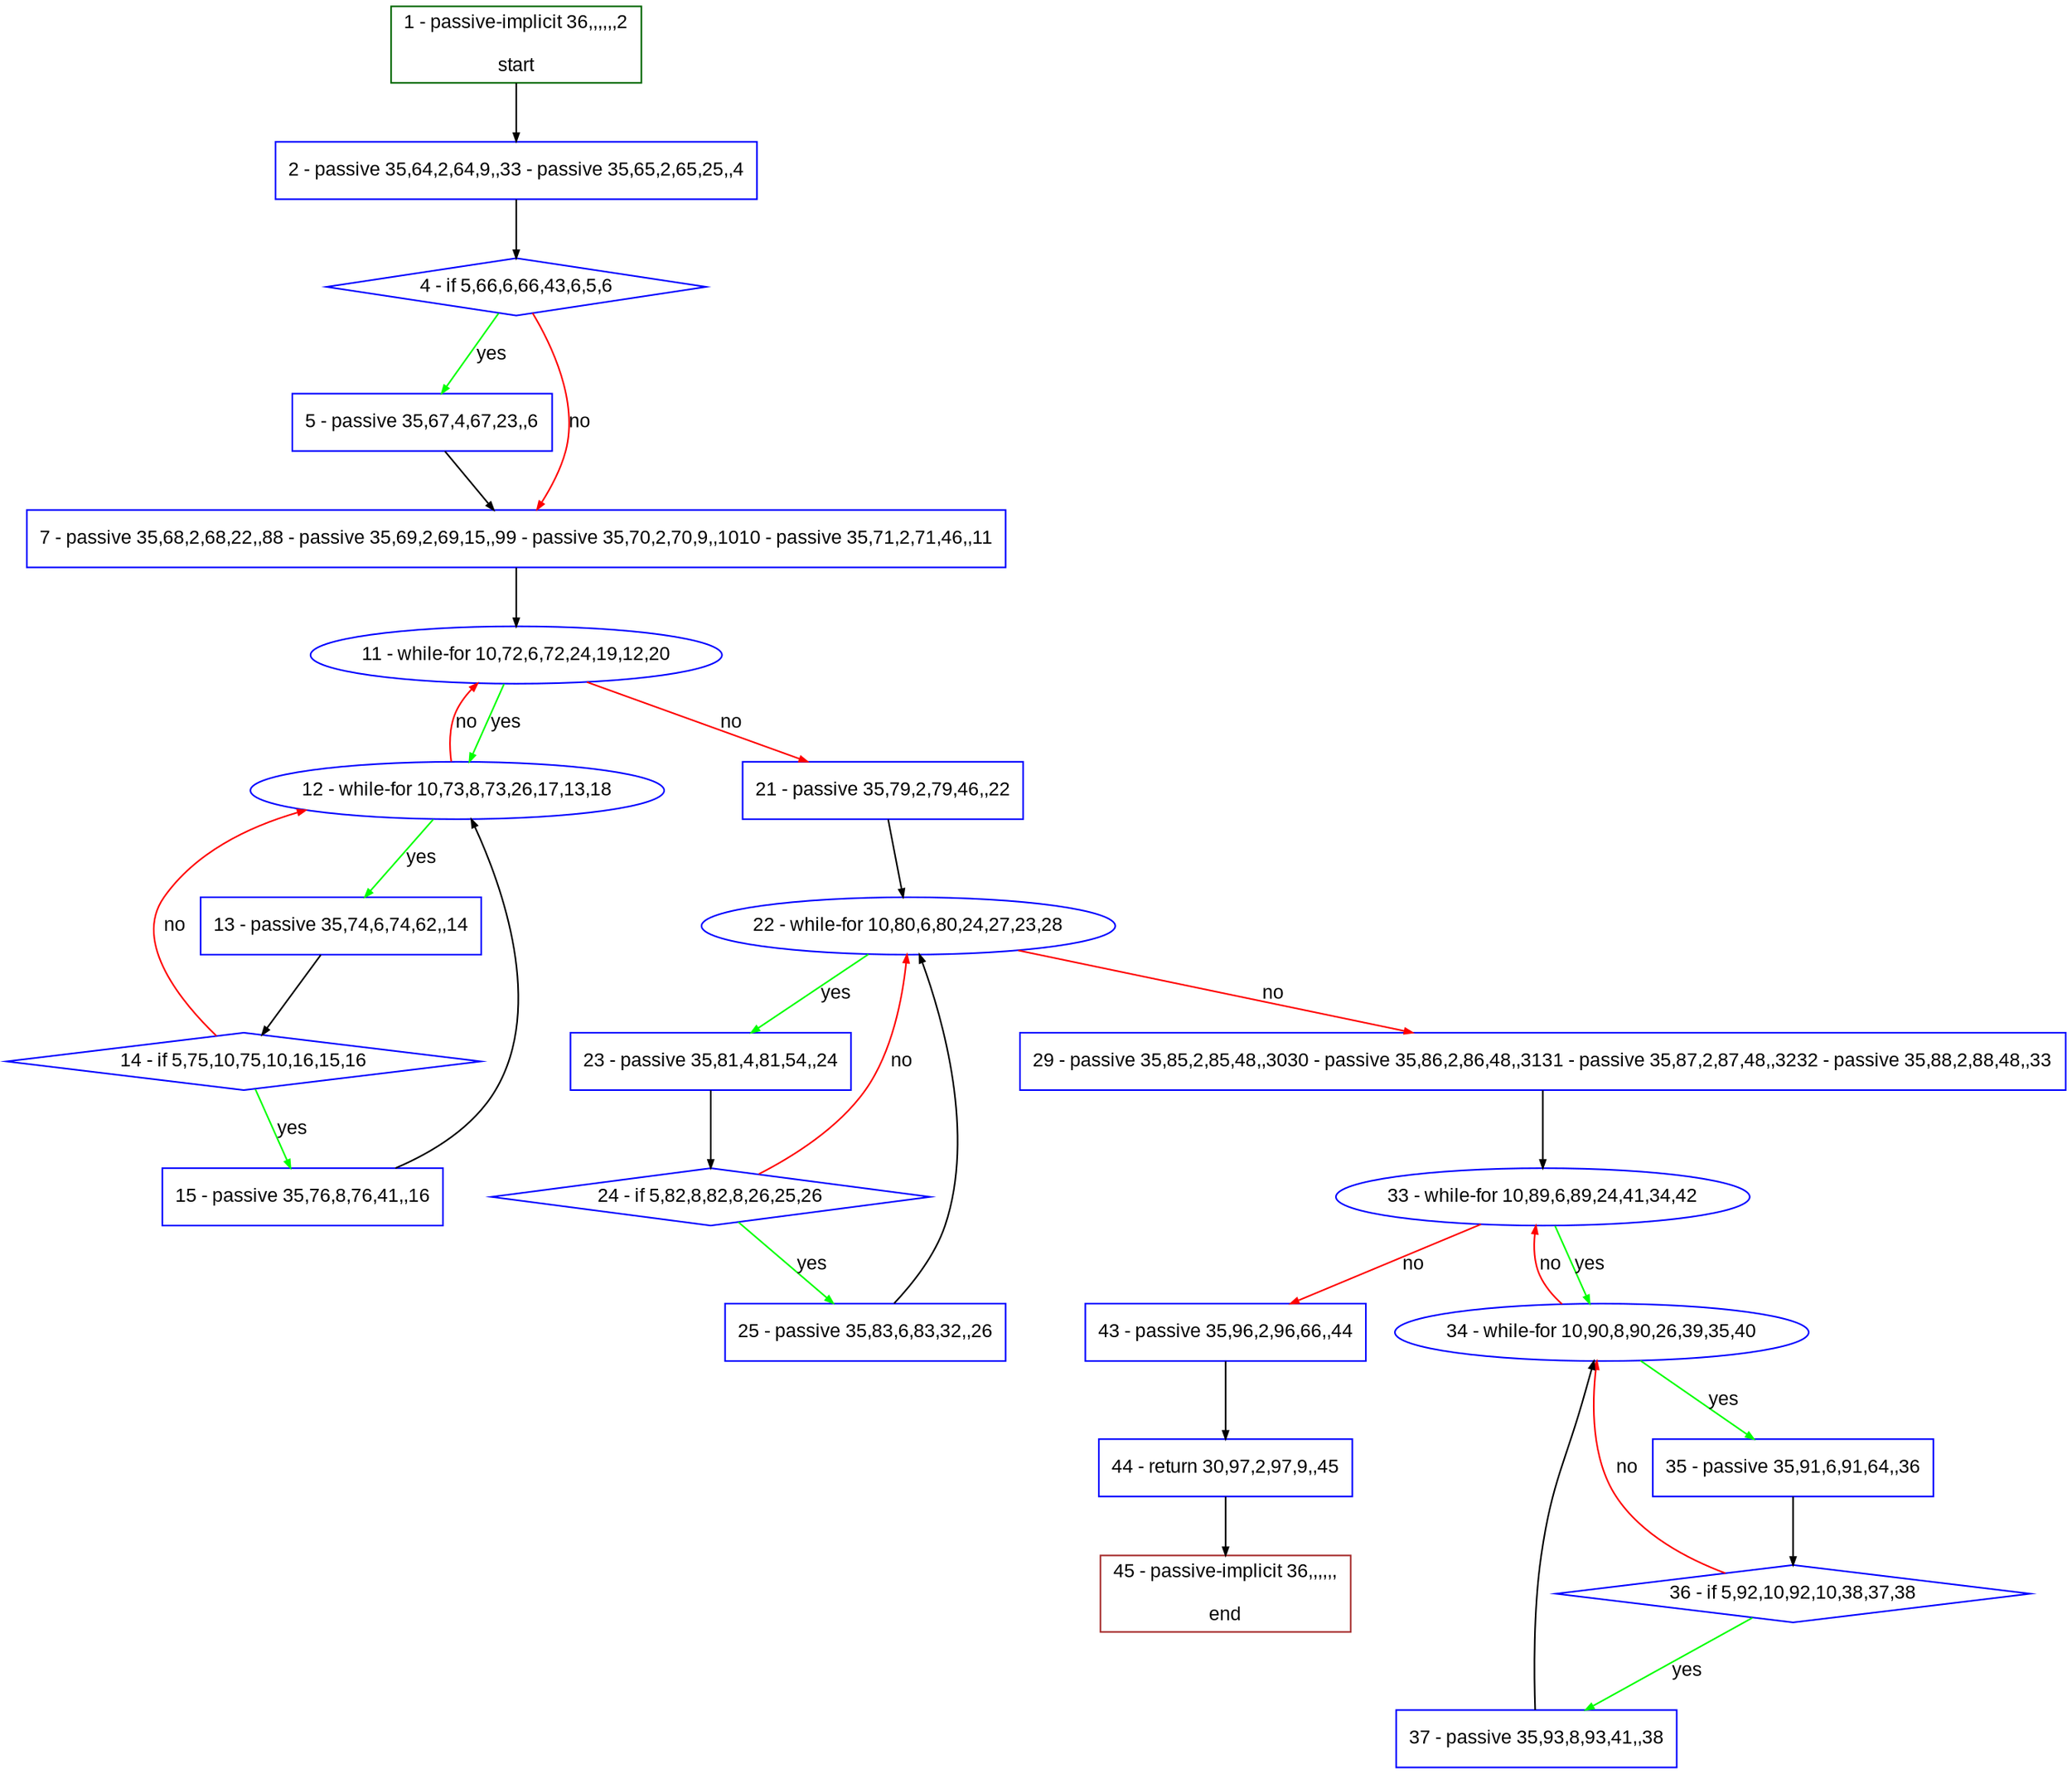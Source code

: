 digraph "" {
  graph [pack="true", label="", fontsize="12", packmode="clust", fontname="Arial", fillcolor="#FFFFCC", bgcolor="white", style="rounded,filled", compound="true"];
  node [node_initialized="no", label="", color="grey", fontsize="12", fillcolor="white", fontname="Arial", style="filled", shape="rectangle", compound="true", fixedsize="false"];
  edge [fontcolor="black", arrowhead="normal", arrowtail="none", arrowsize="0.5", ltail="", label="", color="black", fontsize="12", lhead="", fontname="Arial", dir="forward", compound="true"];
  __N1 [label="2 - passive 35,64,2,64,9,,33 - passive 35,65,2,65,25,,4", color="#0000ff", fillcolor="#ffffff", style="filled", shape="box"];
  __N2 [label="1 - passive-implicit 36,,,,,,2\n\nstart", color="#006400", fillcolor="#ffffff", style="filled", shape="box"];
  __N3 [label="4 - if 5,66,6,66,43,6,5,6", color="#0000ff", fillcolor="#ffffff", style="filled", shape="diamond"];
  __N4 [label="5 - passive 35,67,4,67,23,,6", color="#0000ff", fillcolor="#ffffff", style="filled", shape="box"];
  __N5 [label="7 - passive 35,68,2,68,22,,88 - passive 35,69,2,69,15,,99 - passive 35,70,2,70,9,,1010 - passive 35,71,2,71,46,,11", color="#0000ff", fillcolor="#ffffff", style="filled", shape="box"];
  __N6 [label="11 - while-for 10,72,6,72,24,19,12,20", color="#0000ff", fillcolor="#ffffff", style="filled", shape="oval"];
  __N7 [label="12 - while-for 10,73,8,73,26,17,13,18", color="#0000ff", fillcolor="#ffffff", style="filled", shape="oval"];
  __N8 [label="21 - passive 35,79,2,79,46,,22", color="#0000ff", fillcolor="#ffffff", style="filled", shape="box"];
  __N9 [label="13 - passive 35,74,6,74,62,,14", color="#0000ff", fillcolor="#ffffff", style="filled", shape="box"];
  __N10 [label="14 - if 5,75,10,75,10,16,15,16", color="#0000ff", fillcolor="#ffffff", style="filled", shape="diamond"];
  __N11 [label="15 - passive 35,76,8,76,41,,16", color="#0000ff", fillcolor="#ffffff", style="filled", shape="box"];
  __N12 [label="22 - while-for 10,80,6,80,24,27,23,28", color="#0000ff", fillcolor="#ffffff", style="filled", shape="oval"];
  __N13 [label="23 - passive 35,81,4,81,54,,24", color="#0000ff", fillcolor="#ffffff", style="filled", shape="box"];
  __N14 [label="29 - passive 35,85,2,85,48,,3030 - passive 35,86,2,86,48,,3131 - passive 35,87,2,87,48,,3232 - passive 35,88,2,88,48,,33", color="#0000ff", fillcolor="#ffffff", style="filled", shape="box"];
  __N15 [label="24 - if 5,82,8,82,8,26,25,26", color="#0000ff", fillcolor="#ffffff", style="filled", shape="diamond"];
  __N16 [label="25 - passive 35,83,6,83,32,,26", color="#0000ff", fillcolor="#ffffff", style="filled", shape="box"];
  __N17 [label="33 - while-for 10,89,6,89,24,41,34,42", color="#0000ff", fillcolor="#ffffff", style="filled", shape="oval"];
  __N18 [label="34 - while-for 10,90,8,90,26,39,35,40", color="#0000ff", fillcolor="#ffffff", style="filled", shape="oval"];
  __N19 [label="43 - passive 35,96,2,96,66,,44", color="#0000ff", fillcolor="#ffffff", style="filled", shape="box"];
  __N20 [label="35 - passive 35,91,6,91,64,,36", color="#0000ff", fillcolor="#ffffff", style="filled", shape="box"];
  __N21 [label="36 - if 5,92,10,92,10,38,37,38", color="#0000ff", fillcolor="#ffffff", style="filled", shape="diamond"];
  __N22 [label="37 - passive 35,93,8,93,41,,38", color="#0000ff", fillcolor="#ffffff", style="filled", shape="box"];
  __N23 [label="44 - return 30,97,2,97,9,,45", color="#0000ff", fillcolor="#ffffff", style="filled", shape="box"];
  __N24 [label="45 - passive-implicit 36,,,,,,\n\nend", color="#a52a2a", fillcolor="#ffffff", style="filled", shape="box"];
  __N2 -> __N1 [arrowhead="normal", arrowtail="none", color="#000000", label="", dir="forward"];
  __N1 -> __N3 [arrowhead="normal", arrowtail="none", color="#000000", label="", dir="forward"];
  __N3 -> __N4 [arrowhead="normal", arrowtail="none", color="#00ff00", label="yes", dir="forward"];
  __N3 -> __N5 [arrowhead="normal", arrowtail="none", color="#ff0000", label="no", dir="forward"];
  __N4 -> __N5 [arrowhead="normal", arrowtail="none", color="#000000", label="", dir="forward"];
  __N5 -> __N6 [arrowhead="normal", arrowtail="none", color="#000000", label="", dir="forward"];
  __N6 -> __N7 [arrowhead="normal", arrowtail="none", color="#00ff00", label="yes", dir="forward"];
  __N7 -> __N6 [arrowhead="normal", arrowtail="none", color="#ff0000", label="no", dir="forward"];
  __N6 -> __N8 [arrowhead="normal", arrowtail="none", color="#ff0000", label="no", dir="forward"];
  __N7 -> __N9 [arrowhead="normal", arrowtail="none", color="#00ff00", label="yes", dir="forward"];
  __N9 -> __N10 [arrowhead="normal", arrowtail="none", color="#000000", label="", dir="forward"];
  __N10 -> __N7 [arrowhead="normal", arrowtail="none", color="#ff0000", label="no", dir="forward"];
  __N10 -> __N11 [arrowhead="normal", arrowtail="none", color="#00ff00", label="yes", dir="forward"];
  __N11 -> __N7 [arrowhead="normal", arrowtail="none", color="#000000", label="", dir="forward"];
  __N8 -> __N12 [arrowhead="normal", arrowtail="none", color="#000000", label="", dir="forward"];
  __N12 -> __N13 [arrowhead="normal", arrowtail="none", color="#00ff00", label="yes", dir="forward"];
  __N12 -> __N14 [arrowhead="normal", arrowtail="none", color="#ff0000", label="no", dir="forward"];
  __N13 -> __N15 [arrowhead="normal", arrowtail="none", color="#000000", label="", dir="forward"];
  __N15 -> __N12 [arrowhead="normal", arrowtail="none", color="#ff0000", label="no", dir="forward"];
  __N15 -> __N16 [arrowhead="normal", arrowtail="none", color="#00ff00", label="yes", dir="forward"];
  __N16 -> __N12 [arrowhead="normal", arrowtail="none", color="#000000", label="", dir="forward"];
  __N14 -> __N17 [arrowhead="normal", arrowtail="none", color="#000000", label="", dir="forward"];
  __N17 -> __N18 [arrowhead="normal", arrowtail="none", color="#00ff00", label="yes", dir="forward"];
  __N18 -> __N17 [arrowhead="normal", arrowtail="none", color="#ff0000", label="no", dir="forward"];
  __N17 -> __N19 [arrowhead="normal", arrowtail="none", color="#ff0000", label="no", dir="forward"];
  __N18 -> __N20 [arrowhead="normal", arrowtail="none", color="#00ff00", label="yes", dir="forward"];
  __N20 -> __N21 [arrowhead="normal", arrowtail="none", color="#000000", label="", dir="forward"];
  __N21 -> __N18 [arrowhead="normal", arrowtail="none", color="#ff0000", label="no", dir="forward"];
  __N21 -> __N22 [arrowhead="normal", arrowtail="none", color="#00ff00", label="yes", dir="forward"];
  __N22 -> __N18 [arrowhead="normal", arrowtail="none", color="#000000", label="", dir="forward"];
  __N19 -> __N23 [arrowhead="normal", arrowtail="none", color="#000000", label="", dir="forward"];
  __N23 -> __N24 [arrowhead="normal", arrowtail="none", color="#000000", label="", dir="forward"];
}
